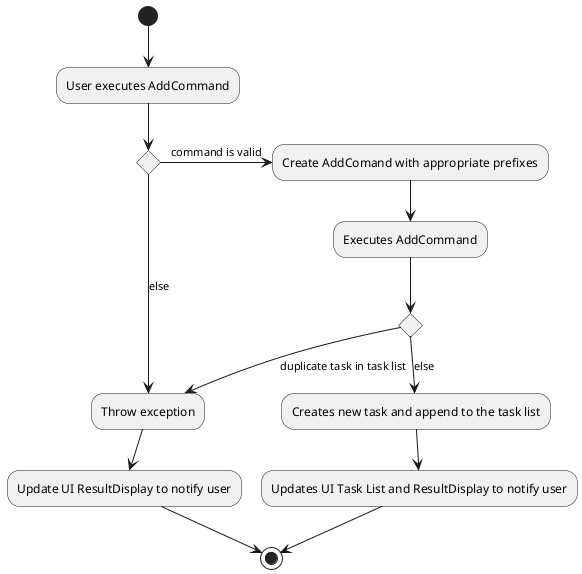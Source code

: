@startuml
(*) --> "User executes AddCommand"

if ""
  -right->[command is valid] "Create AddComand with appropriate prefixes"
  --> "Executes AddCommand"
  if "" then
        -->[duplicate task in task list]"Throw exception"
  else
        -down->[else]"Creates new task and append to the task list"
        -down> "Updates UI Task List and ResultDisplay to notify user"
  endif
  --> (*)
else
  ->[else] "Throw exception"
  -down-> "Update UI ResultDisplay to notify user"
  -down->(*)
endif

@enduml